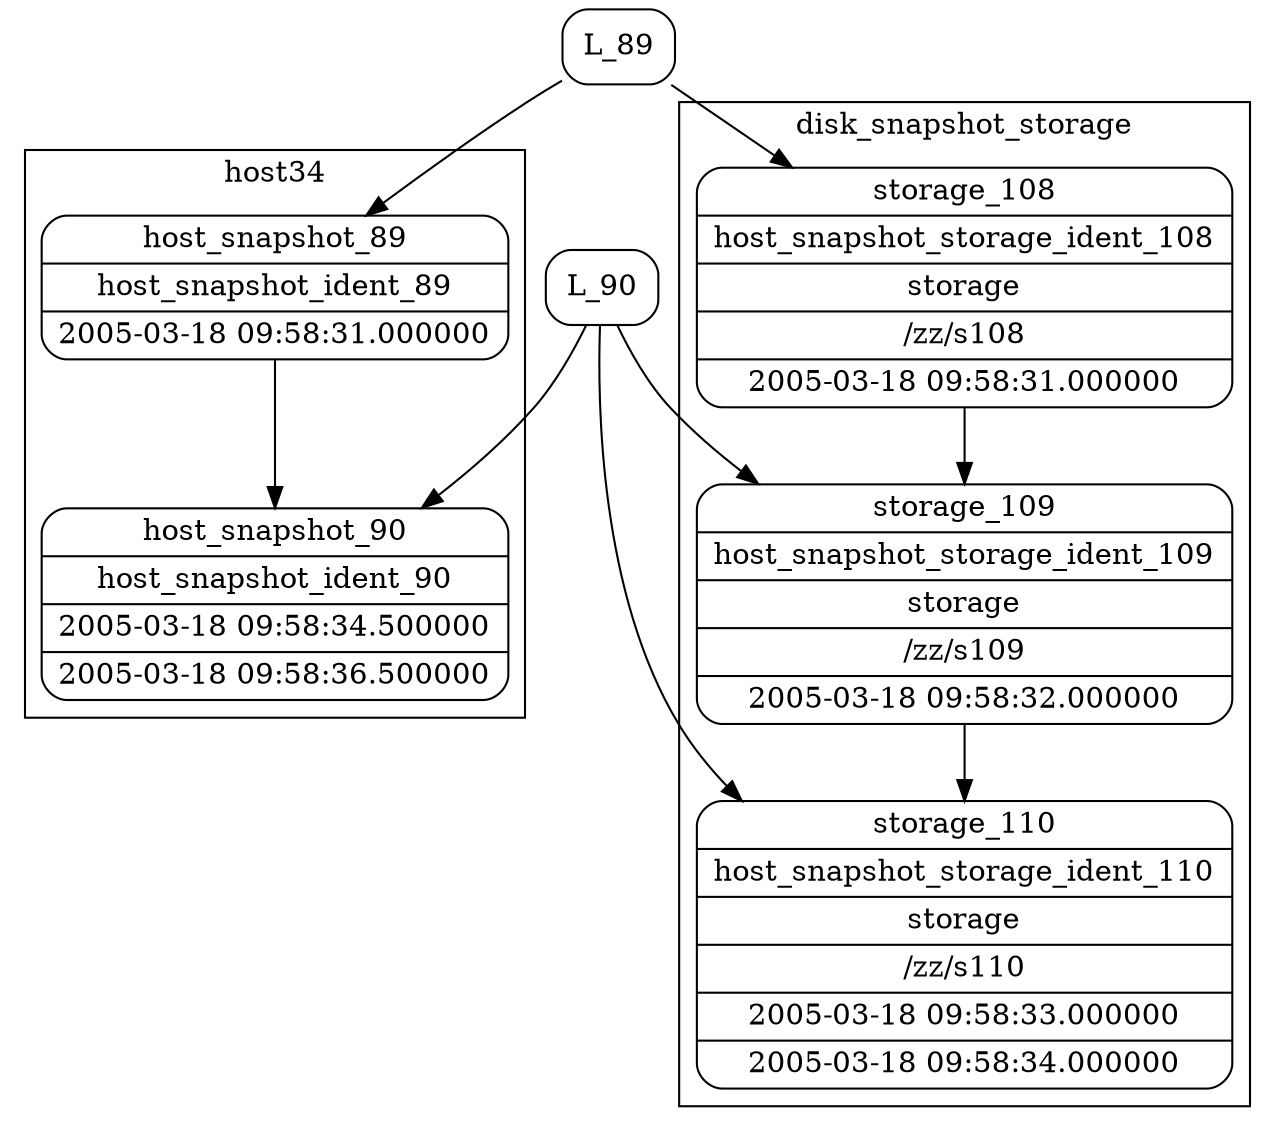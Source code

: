 digraph structs{
rankdir=TB
node[shape=record]
subgraph cluster_host34{
        label = "host34"
        node[shape=record]
        Host_snapshot_89 [label="{<f0> host_snapshot_89|<f1> host_snapshot_ident_89|<f2> 2005-03-18 09:58:31.000000}" shape=Mrecord];
Host_snapshot_90 [label="{<f0> host_snapshot_90|<f1> host_snapshot_ident_90|<f2> 2005-03-18 09:58:34.500000|<f3> 2005-03-18 09:58:36.500000}" shape=Mrecord];
Host_snapshot_89->Host_snapshot_90;
}
subgraph cluster_storage{
            label = "disk_snapshot_storage"
            node[shape=record]
            Storage_108 [label="{<f0> storage_108|<f1> host_snapshot_storage_ident_108|<f2> storage|<f3> /zz/s108|<f4> 2005-03-18 09:58:31.000000}" shape=Mrecord];
Storage_109 [label="{<f0> storage_109|<f1> host_snapshot_storage_ident_109|<f2> storage|<f3> /zz/s109|<f4> 2005-03-18 09:58:32.000000}" shape=Mrecord];
Storage_110 [label="{<f0> storage_110|<f1> host_snapshot_storage_ident_110|<f2> storage|<f3> /zz/s110|<f4> 2005-03-18 09:58:33.000000|<f5> 2005-03-18 09:58:34.000000}" shape=Mrecord];
Storage_108 -> Storage_109;Storage_109 -> Storage_110;}
Locator_89 [label="<f0> L_89" shape=Mrecord];
Locator_90 [label="<f0> L_90" shape=Mrecord];
Locator_89 -> Host_snapshot_89;
Locator_90 -> Host_snapshot_90;
Locator_89 -> Storage_108;
Locator_90 -> Storage_109;
Locator_90 -> Storage_110;
}
